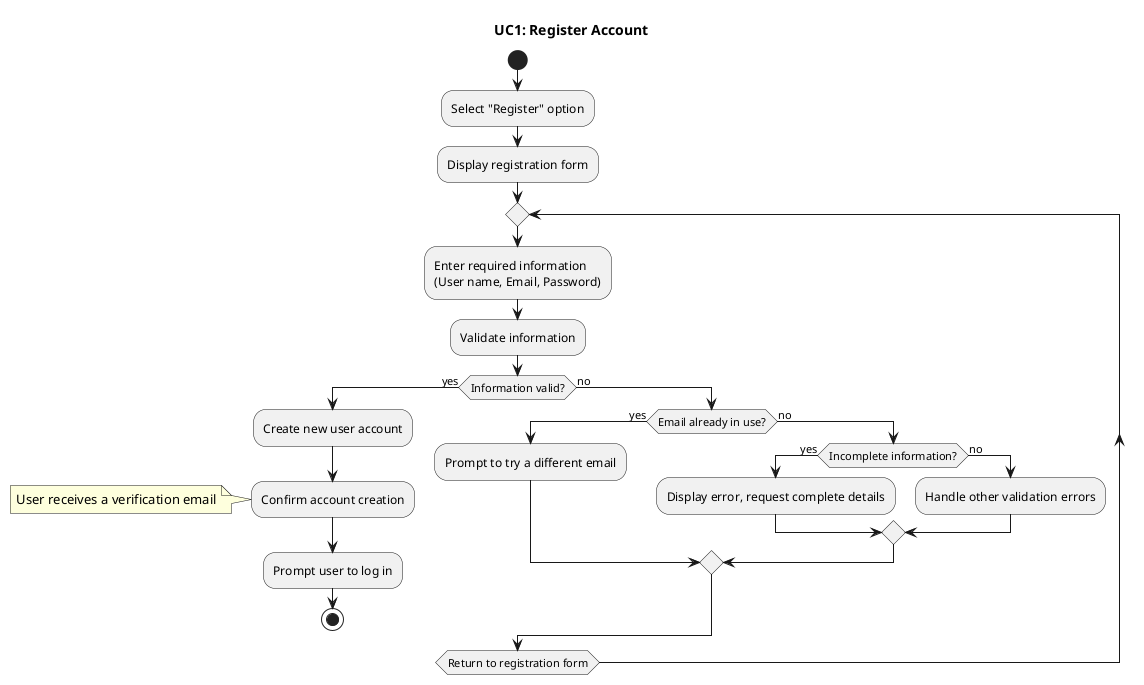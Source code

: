 @startuml
title UC1: Register Account

start
:Select "Register" option;

:Display registration form;
repeat
:Enter required information
(User name, Email, Password);

:Validate information;
if (Information valid?) then (yes)
	:Create new user account;
	:Confirm account creation;
        note
        User receives a verification email
        end note
 	:Prompt user to log in;
	stop
else (no)
	if (Email already in use?) then (yes)
    	:Prompt to try a different email;
	else (no)
    	if (Incomplete information?) then (yes)
        	:Display error, request complete details;
    	else (no)
        	:Handle other validation errors;
    	endif
	endif
endif
repeat while (Return to registration form)
@enduml
